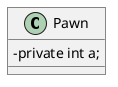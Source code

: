 @startuml

skinparam classAttributeIconSize 0
skinparam roundCorner 0
skinparam linetype ortho

class Pawn {
    - private int a;
}
@enduml